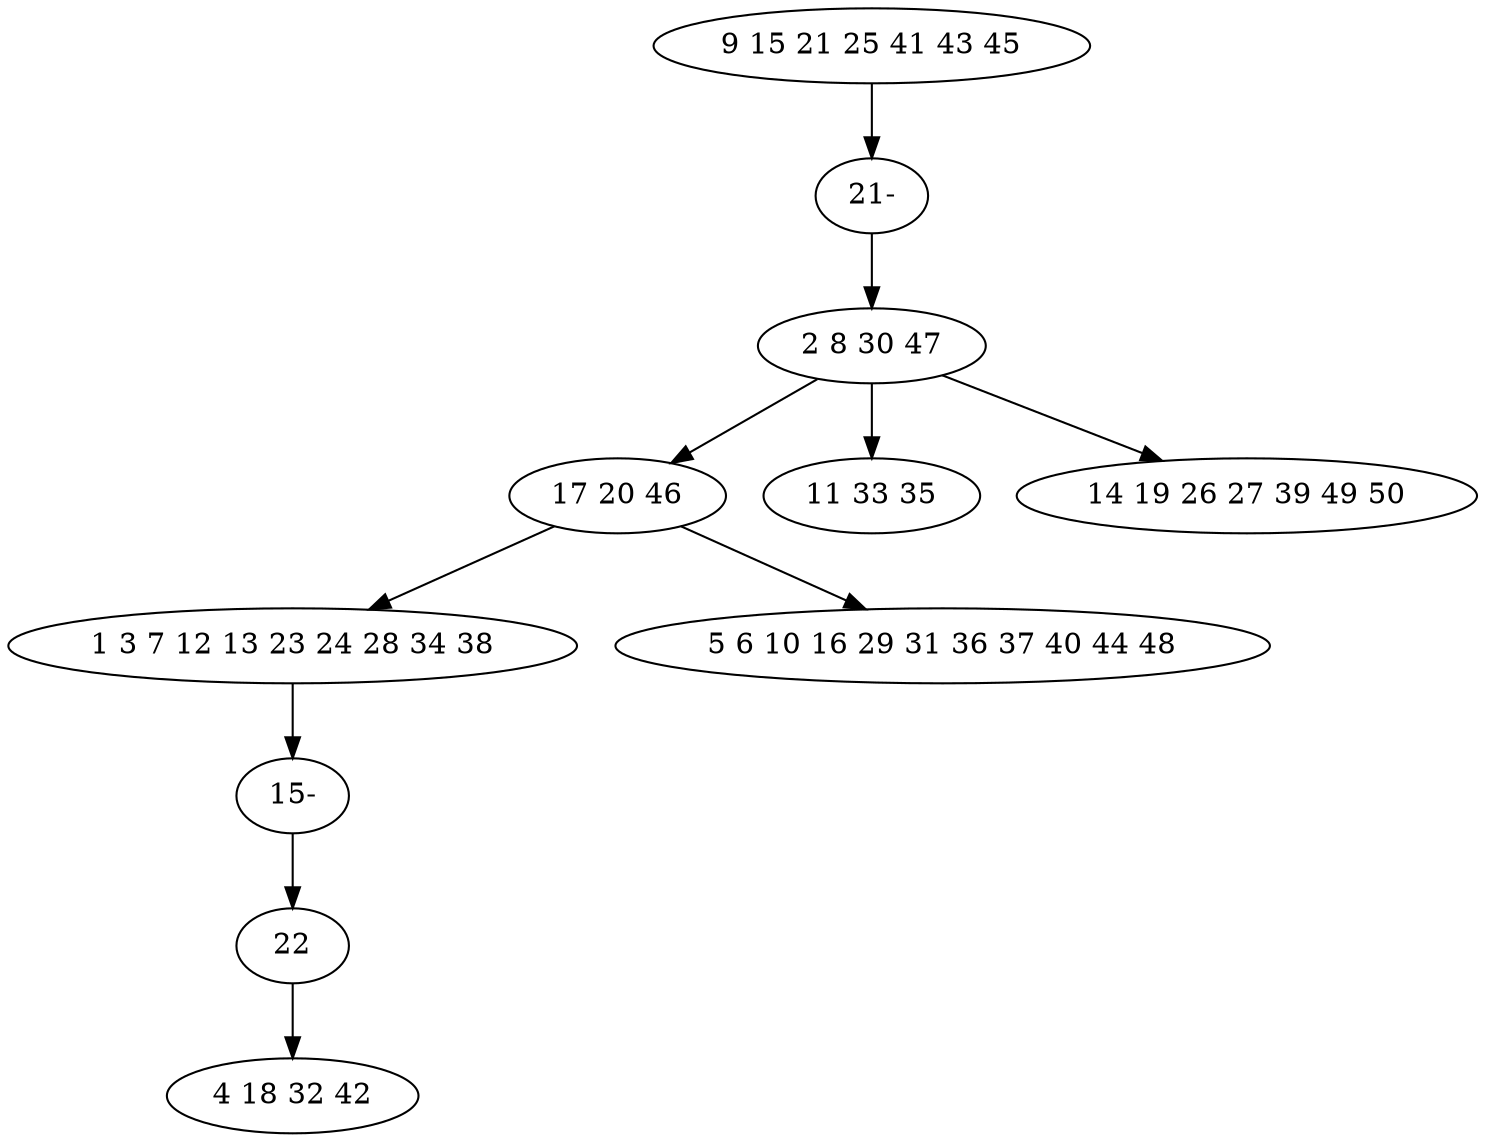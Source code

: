 digraph true_tree {
	"0" -> "10"
	"1" -> "2"
	"2" -> "3"
	"1" -> "4"
	"3" -> "9"
	"1" -> "6"
	"5" -> "7"
	"2" -> "8"
	"9" -> "5"
	"10" -> "1"
	"0" [label="9 15 21 25 41 43 45"];
	"1" [label="2 8 30 47"];
	"2" [label="17 20 46"];
	"3" [label="1 3 7 12 13 23 24 28 34 38"];
	"4" [label="11 33 35"];
	"5" [label="22"];
	"6" [label="14 19 26 27 39 49 50"];
	"7" [label="4 18 32 42"];
	"8" [label="5 6 10 16 29 31 36 37 40 44 48"];
	"9" [label="15-"];
	"10" [label="21-"];
}
